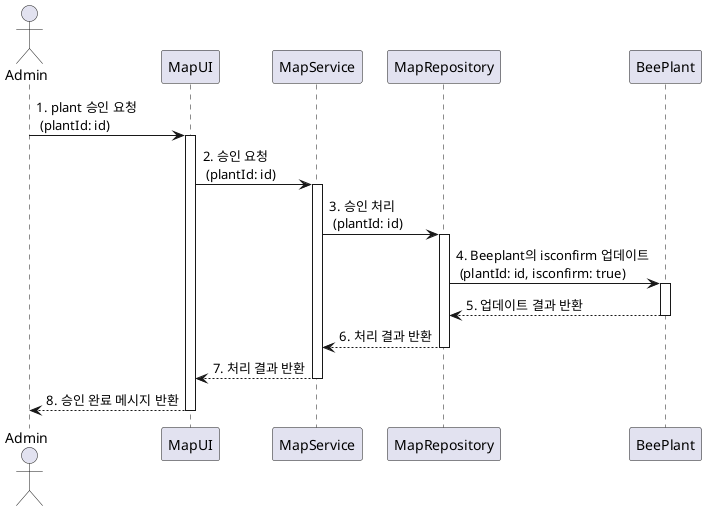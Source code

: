 @startuml

actor Admin
participant "MapUI" as MapUI
participant "MapService" as MapService
participant "MapRepository" as MapRepository
participant "BeePlant" as BeePlant

Admin -> MapUI: 1. plant 승인 요청\n (plantId: id)
activate MapUI
MapUI -> MapService: 2. 승인 요청\n (plantId: id)
activate MapService
MapService -> MapRepository: 3. 승인 처리\n (plantId: id)
activate MapRepository
MapRepository -> BeePlant: 4. Beeplant의 isconfirm 업데이트\n (plantId: id, isconfirm: true)
activate BeePlant
BeePlant --> MapRepository: 5. 업데이트 결과 반환
deactivate BeePlant
MapRepository --> MapService: 6. 처리 결과 반환
deactivate MapRepository
MapService --> MapUI: 7. 처리 결과 반환
deactivate MapService
MapUI --> Admin: 8. 승인 완료 메시지 반환
deactivate MapUI

@enduml
